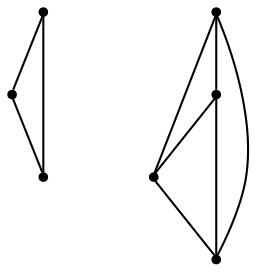 graph {
  node [shape=point,comment="{\"directed\":false,\"doi\":\"10.1007/978-3-030-04414-5_5\",\"figure\":\"2 (3)\"}"]

  v0 [pos="1080.5950857821992,825.8931070856015"]
  v1 [pos="1098.4770390766976,718.6021935483889"]
  v2 [pos="1062.7129894137613,718.6021935483889"]
  v3 [pos="1147.0587809631488,665.7527268370216"]
  v4 [pos="1082.0203565764803,778.406876145744"]
  v5 [pos="1082.014061323128,703.3083491158211"]
  v6 [pos="1016.9745082420452,665.7527268370214"]

  v0 -- v1 [id="-1",pos="1080.5950857821992,825.8931070856015 1116.3611861716063,790.1293844563461 1122.3121718302823,754.3657890023675 1098.4770390766976,718.6021935483889"]
  v6 -- v3 [id="-2",pos="1016.9745082420452,665.7527268370214 1147.0587809631488,665.7527268370216 1147.0587809631488,665.7527268370216 1147.0587809631488,665.7527268370216"]
  v5 -- v6 [id="-3",pos="1082.014061323128,703.3083491158211 1016.9745082420452,665.7527268370214 1016.9745082420452,665.7527268370214 1016.9745082420452,665.7527268370214"]
  v5 -- v4 [id="-4",pos="1082.014061323128,703.3083491158211 1082.0203565764803,778.406876145744 1082.0203565764803,778.406876145744 1082.0203565764803,778.406876145744"]
  v4 -- v6 [id="-5",pos="1082.0203565764803,778.406876145744 1016.9745082420452,665.7527268370214 1016.9745082420452,665.7527268370214 1016.9745082420452,665.7527268370214"]
  v1 -- v2 [id="-6",pos="1098.4770390766976,718.6021935483889 1062.7129894137613,718.6021935483889 1062.7129894137613,718.6021935483889 1062.7129894137613,718.6021935483889"]
  v3 -- v5 [id="-7",pos="1147.0587809631488,665.7527268370216 1082.014061323128,703.3083491158211 1082.014061323128,703.3083491158211 1082.014061323128,703.3083491158211"]
  v3 -- v4 [id="-8",pos="1147.0587809631488,665.7527268370216 1082.0203565764803,778.406876145744 1082.0203565764803,778.406876145744 1082.0203565764803,778.406876145744"]
  v0 -- v2 [id="-9",pos="1080.5950857821992,825.8931070856015 1044.8331186399428,790.1293844563461 1038.869669651398,754.3657890023675 1062.7129894137613,718.6021935483889"]
}